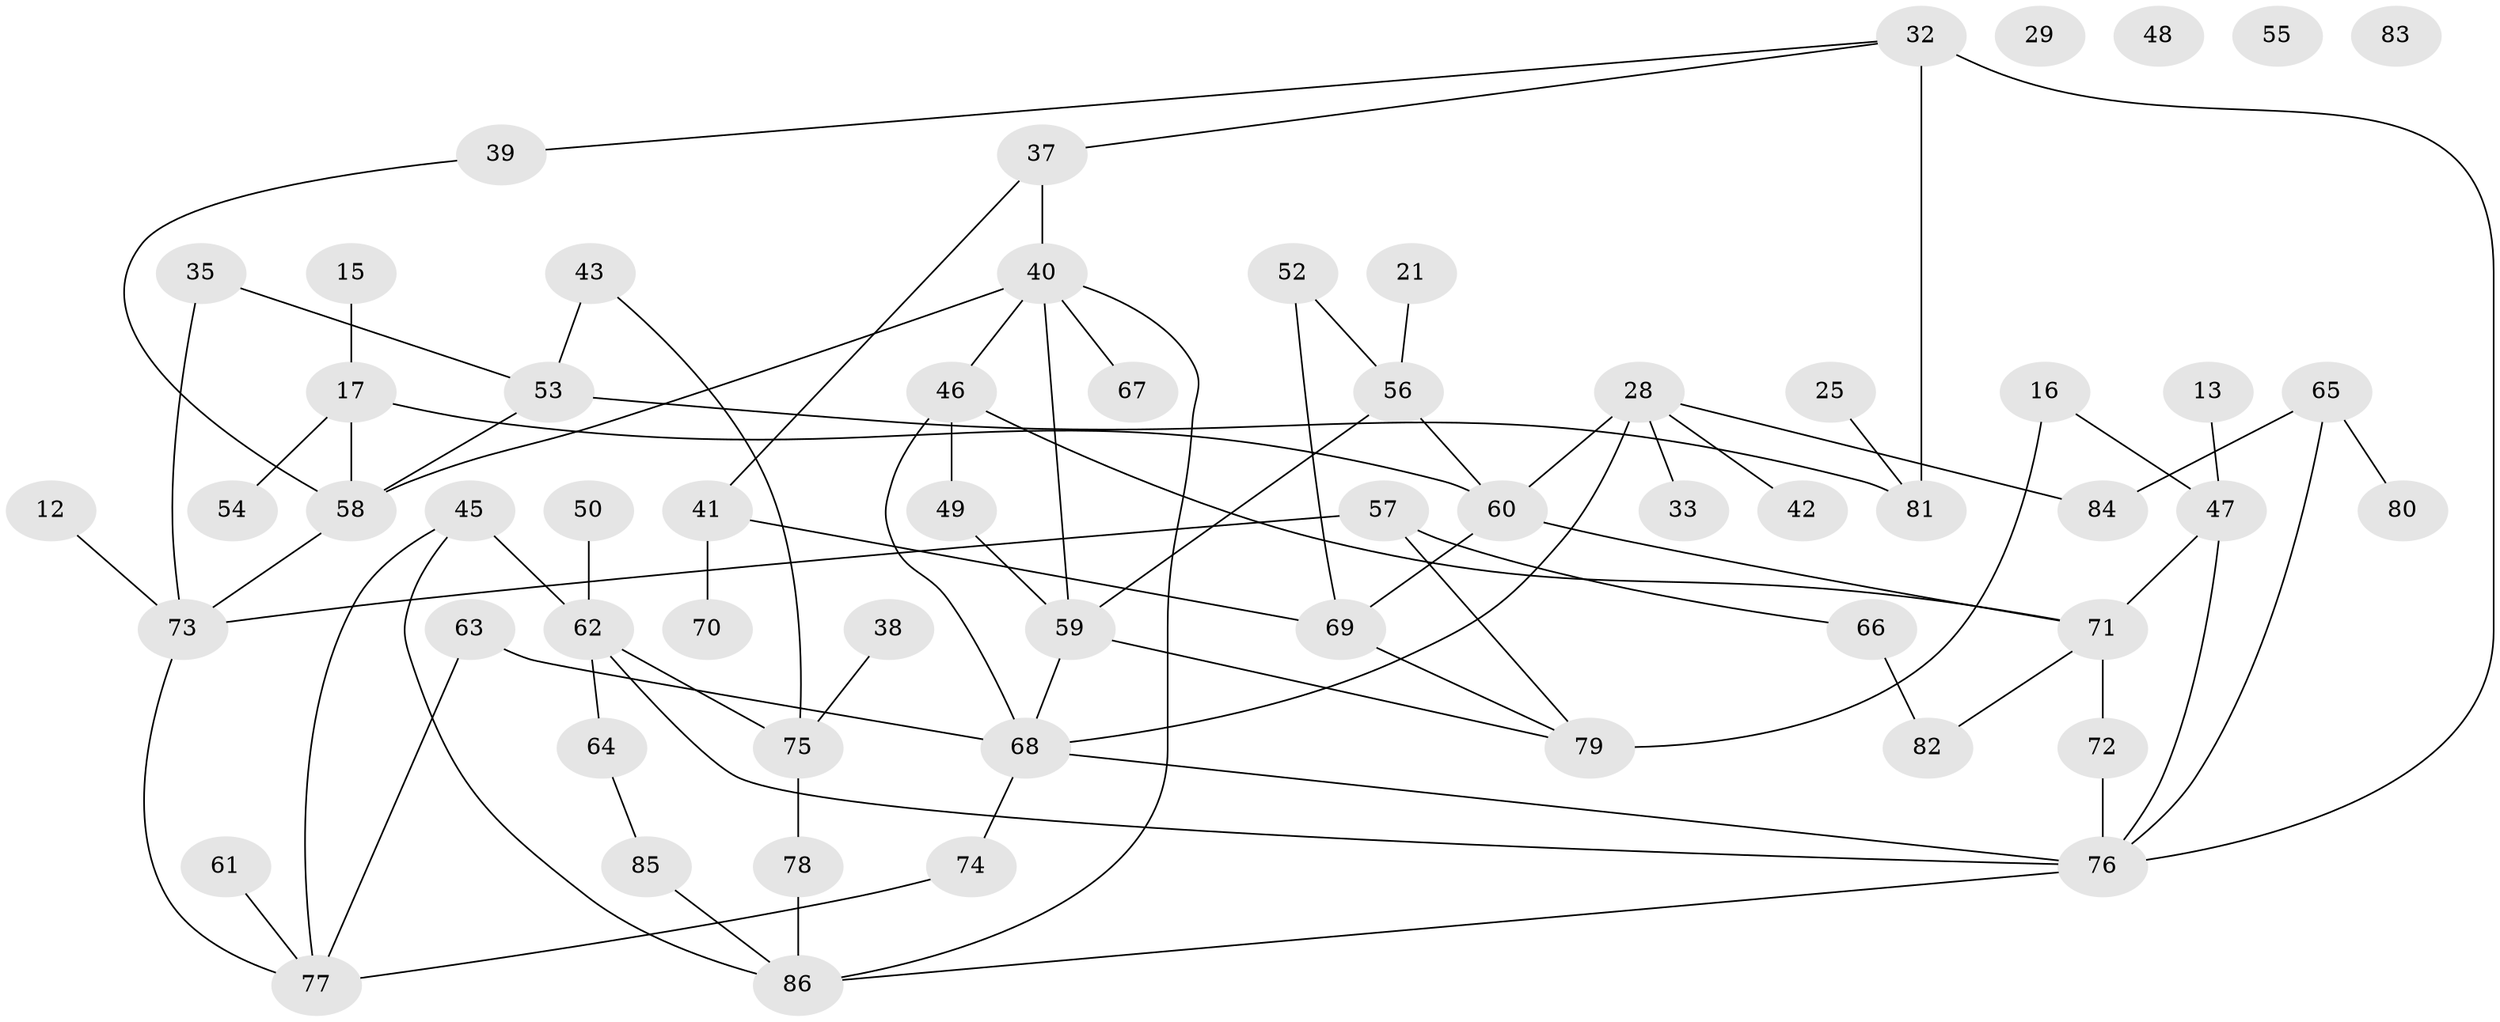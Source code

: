 // original degree distribution, {4: 0.16279069767441862, 2: 0.22093023255813954, 3: 0.22093023255813954, 1: 0.2441860465116279, 6: 0.03488372093023256, 0: 0.046511627906976744, 5: 0.05813953488372093, 7: 0.011627906976744186}
// Generated by graph-tools (version 1.1) at 2025/44/03/04/25 21:44:15]
// undirected, 60 vertices, 81 edges
graph export_dot {
graph [start="1"]
  node [color=gray90,style=filled];
  12;
  13;
  15;
  16;
  17;
  21;
  25;
  28 [super="+3"];
  29;
  32;
  33;
  35;
  37;
  38;
  39 [super="+10+19+8"];
  40 [super="+6+27+34"];
  41;
  42;
  43;
  45 [super="+36"];
  46;
  47;
  48;
  49 [super="+18"];
  50;
  52;
  53;
  54;
  55;
  56;
  57 [super="+11"];
  58;
  59;
  60 [super="+1"];
  61;
  62;
  63 [super="+14"];
  64;
  65;
  66;
  67;
  68 [super="+9+20"];
  69 [super="+23"];
  70;
  71 [super="+7"];
  72;
  73 [super="+51"];
  74;
  75;
  76 [super="+31"];
  77;
  78;
  79 [super="+5"];
  80;
  81 [super="+44"];
  82 [super="+24"];
  83;
  84;
  85;
  86 [super="+22"];
  12 -- 73;
  13 -- 47;
  15 -- 17;
  16 -- 47;
  16 -- 79;
  17 -- 54;
  17 -- 58;
  17 -- 60;
  21 -- 56;
  25 -- 81;
  28 -- 33;
  28 -- 42;
  28 -- 60 [weight=2];
  28 -- 84;
  28 -- 68;
  32 -- 37;
  32 -- 39;
  32 -- 76;
  32 -- 81 [weight=2];
  35 -- 53;
  35 -- 73;
  37 -- 41;
  37 -- 40;
  38 -- 75;
  39 -- 58;
  40 -- 46;
  40 -- 58;
  40 -- 67;
  40 -- 86;
  40 -- 59;
  41 -- 70;
  41 -- 69;
  43 -- 53;
  43 -- 75;
  45 -- 77;
  45 -- 62;
  45 -- 86;
  46 -- 49;
  46 -- 68;
  46 -- 71;
  47 -- 76;
  47 -- 71;
  49 -- 59;
  50 -- 62;
  52 -- 56;
  52 -- 69;
  53 -- 58;
  53 -- 81;
  56 -- 59;
  56 -- 60;
  57 -- 66;
  57 -- 79 [weight=2];
  57 -- 73;
  58 -- 73 [weight=2];
  59 -- 68;
  59 -- 79;
  60 -- 69;
  60 -- 71;
  61 -- 77;
  62 -- 64;
  62 -- 75;
  62 -- 76;
  63 -- 68;
  63 -- 77;
  64 -- 85;
  65 -- 76;
  65 -- 80;
  65 -- 84;
  66 -- 82;
  68 -- 74;
  68 -- 76;
  69 -- 79;
  71 -- 72;
  71 -- 82;
  72 -- 76;
  73 -- 77;
  74 -- 77;
  75 -- 78;
  76 -- 86;
  78 -- 86;
  85 -- 86;
}
